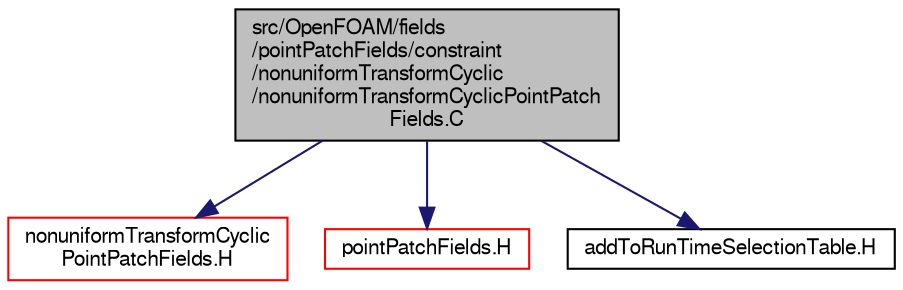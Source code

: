 digraph "src/OpenFOAM/fields/pointPatchFields/constraint/nonuniformTransformCyclic/nonuniformTransformCyclicPointPatchFields.C"
{
  bgcolor="transparent";
  edge [fontname="FreeSans",fontsize="10",labelfontname="FreeSans",labelfontsize="10"];
  node [fontname="FreeSans",fontsize="10",shape=record];
  Node0 [label="src/OpenFOAM/fields\l/pointPatchFields/constraint\l/nonuniformTransformCyclic\l/nonuniformTransformCyclicPointPatch\lFields.C",height=0.2,width=0.4,color="black", fillcolor="grey75", style="filled", fontcolor="black"];
  Node0 -> Node1 [color="midnightblue",fontsize="10",style="solid",fontname="FreeSans"];
  Node1 [label="nonuniformTransformCyclic\lPointPatchFields.H",height=0.2,width=0.4,color="red",URL="$a10010.html"];
  Node0 -> Node209 [color="midnightblue",fontsize="10",style="solid",fontname="FreeSans"];
  Node209 [label="pointPatchFields.H",height=0.2,width=0.4,color="red",URL="$a10166.html"];
  Node0 -> Node211 [color="midnightblue",fontsize="10",style="solid",fontname="FreeSans"];
  Node211 [label="addToRunTimeSelectionTable.H",height=0.2,width=0.4,color="black",URL="$a09263.html",tooltip="Macros for easy insertion into run-time selection tables. "];
}
